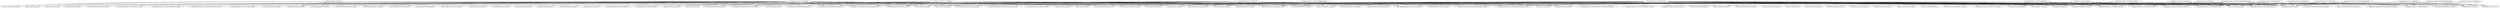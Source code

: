 digraph "classes" {
    // Path: java_projects/cleaned_final_projects/commons-csv/target/classes
   "org.apache.commons.csv.CSVFormat"                 -> "java.io.BufferedWriter (java.base)";
   "org.apache.commons.csv.CSVFormat"                 -> "java.io.File (java.base)";
   "org.apache.commons.csv.CSVFormat"                 -> "java.io.FileOutputStream (java.base)";
   "org.apache.commons.csv.CSVFormat"                 -> "java.io.IOException (java.base)";
   "org.apache.commons.csv.CSVFormat"                 -> "java.io.OutputStream (java.base)";
   "org.apache.commons.csv.CSVFormat"                 -> "java.io.OutputStreamWriter (java.base)";
   "org.apache.commons.csv.CSVFormat"                 -> "java.io.PrintStream (java.base)";
   "org.apache.commons.csv.CSVFormat"                 -> "java.io.Reader (java.base)";
   "org.apache.commons.csv.CSVFormat"                 -> "java.io.Serializable (java.base)";
   "org.apache.commons.csv.CSVFormat"                 -> "java.io.StringWriter (java.base)";
   "org.apache.commons.csv.CSVFormat"                 -> "java.io.Writer (java.base)";
   "org.apache.commons.csv.CSVFormat"                 -> "java.lang.Appendable (java.base)";
   "org.apache.commons.csv.CSVFormat"                 -> "java.lang.Boolean (java.base)";
   "org.apache.commons.csv.CSVFormat"                 -> "java.lang.CharSequence (java.base)";
   "org.apache.commons.csv.CSVFormat"                 -> "java.lang.Character (java.base)";
   "org.apache.commons.csv.CSVFormat"                 -> "java.lang.Class (java.base)";
   "org.apache.commons.csv.CSVFormat"                 -> "java.lang.Deprecated (java.base)";
   "org.apache.commons.csv.CSVFormat"                 -> "java.lang.IllegalArgumentException (java.base)";
   "org.apache.commons.csv.CSVFormat"                 -> "java.lang.IllegalStateException (java.base)";
   "org.apache.commons.csv.CSVFormat"                 -> "java.lang.Number (java.base)";
   "org.apache.commons.csv.CSVFormat"                 -> "java.lang.Object (java.base)";
   "org.apache.commons.csv.CSVFormat"                 -> "java.lang.SafeVarargs (java.base)";
   "org.apache.commons.csv.CSVFormat"                 -> "java.lang.String (java.base)";
   "org.apache.commons.csv.CSVFormat"                 -> "java.lang.StringBuilder (java.base)";
   "org.apache.commons.csv.CSVFormat"                 -> "java.lang.System (java.base)";
   "org.apache.commons.csv.CSVFormat"                 -> "java.lang.Throwable (java.base)";
   "org.apache.commons.csv.CSVFormat"                 -> "java.lang.invoke.CallSite (java.base)";
   "org.apache.commons.csv.CSVFormat"                 -> "java.lang.invoke.LambdaMetafactory (java.base)";
   "org.apache.commons.csv.CSVFormat"                 -> "java.lang.invoke.MethodHandle (java.base)";
   "org.apache.commons.csv.CSVFormat"                 -> "java.lang.invoke.MethodHandles (java.base)";
   "org.apache.commons.csv.CSVFormat"                 -> "java.lang.invoke.MethodHandles$Lookup (java.base)";
   "org.apache.commons.csv.CSVFormat"                 -> "java.lang.invoke.MethodType (java.base)";
   "org.apache.commons.csv.CSVFormat"                 -> "java.nio.charset.Charset (java.base)";
   "org.apache.commons.csv.CSVFormat"                 -> "java.nio.file.Files (java.base)";
   "org.apache.commons.csv.CSVFormat"                 -> "java.nio.file.OpenOption (java.base)";
   "org.apache.commons.csv.CSVFormat"                 -> "java.nio.file.Path (java.base)";
   "org.apache.commons.csv.CSVFormat"                 -> "java.util.Arrays (java.base)";
   "org.apache.commons.csv.CSVFormat"                 -> "java.util.HashSet (java.base)";
   "org.apache.commons.csv.CSVFormat"                 -> "java.util.Objects (java.base)";
   "org.apache.commons.csv.CSVFormat"                 -> "java.util.Set (java.base)";
   "org.apache.commons.csv.CSVFormat"                 -> "java.util.function.IntFunction (java.base)";
   "org.apache.commons.csv.CSVFormat"                 -> "org.apache.commons.csv.CSVFormat$1 (classes)";
   "org.apache.commons.csv.CSVFormat"                 -> "org.apache.commons.csv.CSVFormat$Builder (classes)";
   "org.apache.commons.csv.CSVFormat"                 -> "org.apache.commons.csv.CSVFormat$Predefined (classes)";
   "org.apache.commons.csv.CSVFormat"                 -> "org.apache.commons.csv.CSVParser (classes)";
   "org.apache.commons.csv.CSVFormat"                 -> "org.apache.commons.csv.CSVPrinter (classes)";
   "org.apache.commons.csv.CSVFormat"                 -> "org.apache.commons.csv.Constants (classes)";
   "org.apache.commons.csv.CSVFormat"                 -> "org.apache.commons.csv.DuplicateHeaderMode (classes)";
   "org.apache.commons.csv.CSVFormat"                 -> "org.apache.commons.csv.ExtendedBufferedReader (classes)";
   "org.apache.commons.csv.CSVFormat"                 -> "org.apache.commons.csv.IOUtils (classes)";
   "org.apache.commons.csv.CSVFormat"                 -> "org.apache.commons.csv.QuoteMode (classes)";
   "org.apache.commons.csv.CSVFormat$1"               -> "java.lang.NoSuchFieldError (java.base)";
   "org.apache.commons.csv.CSVFormat$1"               -> "java.lang.Object (java.base)";
   "org.apache.commons.csv.CSVFormat$1"               -> "org.apache.commons.csv.CSVFormat (classes)";
   "org.apache.commons.csv.CSVFormat$1"               -> "org.apache.commons.csv.QuoteMode (classes)";
   "org.apache.commons.csv.CSVFormat$Builder"         -> "java.lang.Character (java.base)";
   "org.apache.commons.csv.CSVFormat$Builder"         -> "java.lang.Deprecated (java.base)";
   "org.apache.commons.csv.CSVFormat$Builder"         -> "java.lang.IllegalArgumentException (java.base)";
   "org.apache.commons.csv.CSVFormat$Builder"         -> "java.lang.Object (java.base)";
   "org.apache.commons.csv.CSVFormat$Builder"         -> "java.lang.String (java.base)";
   "org.apache.commons.csv.CSVFormat$Builder"         -> "java.lang.StringBuilder (java.base)";
   "org.apache.commons.csv.CSVFormat$Builder"         -> "java.util.Objects (java.base)";
   "org.apache.commons.csv.CSVFormat$Builder"         -> "org.apache.commons.csv.CSVFormat (classes)";
   "org.apache.commons.csv.CSVFormat$Builder"         -> "org.apache.commons.csv.DuplicateHeaderMode (classes)";
   "org.apache.commons.csv.CSVFormat$Builder"         -> "org.apache.commons.csv.QuoteMode (classes)";
   "org.apache.commons.csv.CSVFormat$Predefined"      -> "java.lang.Class (java.base)";
   "org.apache.commons.csv.CSVFormat$Predefined"      -> "java.lang.Enum (java.base)";
   "org.apache.commons.csv.CSVFormat$Predefined"      -> "java.lang.Object (java.base)";
   "org.apache.commons.csv.CSVFormat$Predefined"      -> "java.lang.String (java.base)";
   "org.apache.commons.csv.CSVFormat$Predefined"      -> "org.apache.commons.csv.CSVFormat (classes)";
   "org.apache.commons.csv.CSVParser"                 -> "java.io.Closeable (java.base)";
   "org.apache.commons.csv.CSVParser"                 -> "java.io.File (java.base)";
   "org.apache.commons.csv.CSVParser"                 -> "java.io.IOException (java.base)";
   "org.apache.commons.csv.CSVParser"                 -> "java.io.InputStream (java.base)";
   "org.apache.commons.csv.CSVParser"                 -> "java.io.InputStreamReader (java.base)";
   "org.apache.commons.csv.CSVParser"                 -> "java.io.Reader (java.base)";
   "org.apache.commons.csv.CSVParser"                 -> "java.io.StringReader (java.base)";
   "org.apache.commons.csv.CSVParser"                 -> "java.lang.CharSequence (java.base)";
   "org.apache.commons.csv.CSVParser"                 -> "java.lang.IllegalArgumentException (java.base)";
   "org.apache.commons.csv.CSVParser"                 -> "java.lang.IllegalStateException (java.base)";
   "org.apache.commons.csv.CSVParser"                 -> "java.lang.Integer (java.base)";
   "org.apache.commons.csv.CSVParser"                 -> "java.lang.Iterable (java.base)";
   "org.apache.commons.csv.CSVParser"                 -> "java.lang.Object (java.base)";
   "org.apache.commons.csv.CSVParser"                 -> "java.lang.String (java.base)";
   "org.apache.commons.csv.CSVParser"                 -> "java.lang.StringBuilder (java.base)";
   "org.apache.commons.csv.CSVParser"                 -> "java.net.URL (java.base)";
   "org.apache.commons.csv.CSVParser"                 -> "java.nio.charset.Charset (java.base)";
   "org.apache.commons.csv.CSVParser"                 -> "java.nio.file.Files (java.base)";
   "org.apache.commons.csv.CSVParser"                 -> "java.nio.file.OpenOption (java.base)";
   "org.apache.commons.csv.CSVParser"                 -> "java.nio.file.Path (java.base)";
   "org.apache.commons.csv.CSVParser"                 -> "java.util.ArrayList (java.base)";
   "org.apache.commons.csv.CSVParser"                 -> "java.util.Arrays (java.base)";
   "org.apache.commons.csv.CSVParser"                 -> "java.util.Collections (java.base)";
   "org.apache.commons.csv.CSVParser"                 -> "java.util.Comparator (java.base)";
   "org.apache.commons.csv.CSVParser"                 -> "java.util.Iterator (java.base)";
   "org.apache.commons.csv.CSVParser"                 -> "java.util.LinkedHashMap (java.base)";
   "org.apache.commons.csv.CSVParser"                 -> "java.util.List (java.base)";
   "org.apache.commons.csv.CSVParser"                 -> "java.util.Map (java.base)";
   "org.apache.commons.csv.CSVParser"                 -> "java.util.Objects (java.base)";
   "org.apache.commons.csv.CSVParser"                 -> "java.util.Spliterator (java.base)";
   "org.apache.commons.csv.CSVParser"                 -> "java.util.Spliterators (java.base)";
   "org.apache.commons.csv.CSVParser"                 -> "java.util.TreeMap (java.base)";
   "org.apache.commons.csv.CSVParser"                 -> "java.util.stream.Collector (java.base)";
   "org.apache.commons.csv.CSVParser"                 -> "java.util.stream.Collectors (java.base)";
   "org.apache.commons.csv.CSVParser"                 -> "java.util.stream.Stream (java.base)";
   "org.apache.commons.csv.CSVParser"                 -> "java.util.stream.StreamSupport (java.base)";
   "org.apache.commons.csv.CSVParser"                 -> "org.apache.commons.csv.CSVFormat (classes)";
   "org.apache.commons.csv.CSVParser"                 -> "org.apache.commons.csv.CSVParser$1 (classes)";
   "org.apache.commons.csv.CSVParser"                 -> "org.apache.commons.csv.CSVParser$CSVRecordIterator (classes)";
   "org.apache.commons.csv.CSVParser"                 -> "org.apache.commons.csv.CSVParser$Headers (classes)";
   "org.apache.commons.csv.CSVParser"                 -> "org.apache.commons.csv.CSVRecord (classes)";
   "org.apache.commons.csv.CSVParser"                 -> "org.apache.commons.csv.Constants (classes)";
   "org.apache.commons.csv.CSVParser"                 -> "org.apache.commons.csv.DuplicateHeaderMode (classes)";
   "org.apache.commons.csv.CSVParser"                 -> "org.apache.commons.csv.ExtendedBufferedReader (classes)";
   "org.apache.commons.csv.CSVParser"                 -> "org.apache.commons.csv.Lexer (classes)";
   "org.apache.commons.csv.CSVParser"                 -> "org.apache.commons.csv.QuoteMode (classes)";
   "org.apache.commons.csv.CSVParser"                 -> "org.apache.commons.csv.Token (classes)";
   "org.apache.commons.csv.CSVParser"                 -> "org.apache.commons.csv.Token$Type (classes)";
   "org.apache.commons.csv.CSVParser$1"               -> "java.lang.NoSuchFieldError (java.base)";
   "org.apache.commons.csv.CSVParser$1"               -> "java.lang.Object (java.base)";
   "org.apache.commons.csv.CSVParser$1"               -> "org.apache.commons.csv.CSVParser (classes)";
   "org.apache.commons.csv.CSVParser$1"               -> "org.apache.commons.csv.Token (classes)";
   "org.apache.commons.csv.CSVParser$1"               -> "org.apache.commons.csv.Token$Type (classes)";
   "org.apache.commons.csv.CSVParser$CSVRecordIterator" -> "java.io.IOException (java.base)";
   "org.apache.commons.csv.CSVParser$CSVRecordIterator" -> "java.io.UncheckedIOException (java.base)";
   "org.apache.commons.csv.CSVParser$CSVRecordIterator" -> "java.lang.Class (java.base)";
   "org.apache.commons.csv.CSVParser$CSVRecordIterator" -> "java.lang.Object (java.base)";
   "org.apache.commons.csv.CSVParser$CSVRecordIterator" -> "java.lang.String (java.base)";
   "org.apache.commons.csv.CSVParser$CSVRecordIterator" -> "java.lang.StringBuilder (java.base)";
   "org.apache.commons.csv.CSVParser$CSVRecordIterator" -> "java.lang.UnsupportedOperationException (java.base)";
   "org.apache.commons.csv.CSVParser$CSVRecordIterator" -> "java.util.Iterator (java.base)";
   "org.apache.commons.csv.CSVParser$CSVRecordIterator" -> "java.util.NoSuchElementException (java.base)";
   "org.apache.commons.csv.CSVParser$CSVRecordIterator" -> "org.apache.commons.csv.CSVParser (classes)";
   "org.apache.commons.csv.CSVParser$CSVRecordIterator" -> "org.apache.commons.csv.CSVRecord (classes)";
   "org.apache.commons.csv.CSVParser$Headers"         -> "java.lang.Integer (java.base)";
   "org.apache.commons.csv.CSVParser$Headers"         -> "java.lang.Object (java.base)";
   "org.apache.commons.csv.CSVParser$Headers"         -> "java.lang.String (java.base)";
   "org.apache.commons.csv.CSVParser$Headers"         -> "java.util.List (java.base)";
   "org.apache.commons.csv.CSVParser$Headers"         -> "java.util.Map (java.base)";
   "org.apache.commons.csv.CSVParser$Headers"         -> "org.apache.commons.csv.CSVParser (classes)";
   "org.apache.commons.csv.CSVPrinter"                -> "java.io.Closeable (java.base)";
   "org.apache.commons.csv.CSVPrinter"                -> "java.io.Flushable (java.base)";
   "org.apache.commons.csv.CSVPrinter"                -> "java.io.IOException (java.base)";
   "org.apache.commons.csv.CSVPrinter"                -> "java.lang.Appendable (java.base)";
   "org.apache.commons.csv.CSVPrinter"                -> "java.lang.Character (java.base)";
   "org.apache.commons.csv.CSVPrinter"                -> "java.lang.Iterable (java.base)";
   "org.apache.commons.csv.CSVPrinter"                -> "java.lang.Object (java.base)";
   "org.apache.commons.csv.CSVPrinter"                -> "java.lang.RuntimeException (java.base)";
   "org.apache.commons.csv.CSVPrinter"                -> "java.lang.String (java.base)";
   "org.apache.commons.csv.CSVPrinter"                -> "java.lang.Throwable (java.base)";
   "org.apache.commons.csv.CSVPrinter"                -> "java.lang.invoke.CallSite (java.base)";
   "org.apache.commons.csv.CSVPrinter"                -> "java.lang.invoke.LambdaMetafactory (java.base)";
   "org.apache.commons.csv.CSVPrinter"                -> "java.lang.invoke.MethodHandle (java.base)";
   "org.apache.commons.csv.CSVPrinter"                -> "java.lang.invoke.MethodHandles (java.base)";
   "org.apache.commons.csv.CSVPrinter"                -> "java.lang.invoke.MethodHandles$Lookup (java.base)";
   "org.apache.commons.csv.CSVPrinter"                -> "java.lang.invoke.MethodType (java.base)";
   "org.apache.commons.csv.CSVPrinter"                -> "java.util.Arrays (java.base)";
   "org.apache.commons.csv.CSVPrinter"                -> "java.util.Iterator (java.base)";
   "org.apache.commons.csv.CSVPrinter"                -> "java.util.List (java.base)";
   "org.apache.commons.csv.CSVPrinter"                -> "java.util.Objects (java.base)";
   "org.apache.commons.csv.CSVPrinter"                -> "java.util.function.Consumer (java.base)";
   "org.apache.commons.csv.CSVPrinter"                -> "java.util.stream.Stream (java.base)";
   "org.apache.commons.csv.CSVPrinter"                -> "org.apache.commons.csv.CSVFormat (classes)";
   "org.apache.commons.csv.CSVPrinter"                -> "org.apache.commons.csv.Constants (classes)";
   "org.apache.commons.csv.CSVPrinter"                -> "org.apache.commons.csv.IOUtils (classes)";
   "org.apache.commons.csv.CSVRecord"                 -> "java.io.Serializable (java.base)";
   "org.apache.commons.csv.CSVRecord"                 -> "java.lang.ArrayIndexOutOfBoundsException (java.base)";
   "org.apache.commons.csv.CSVRecord"                 -> "java.lang.Enum (java.base)";
   "org.apache.commons.csv.CSVRecord"                 -> "java.lang.IllegalArgumentException (java.base)";
   "org.apache.commons.csv.CSVRecord"                 -> "java.lang.IllegalStateException (java.base)";
   "org.apache.commons.csv.CSVRecord"                 -> "java.lang.Integer (java.base)";
   "org.apache.commons.csv.CSVRecord"                 -> "java.lang.Iterable (java.base)";
   "org.apache.commons.csv.CSVRecord"                 -> "java.lang.Object (java.base)";
   "org.apache.commons.csv.CSVRecord"                 -> "java.lang.String (java.base)";
   "org.apache.commons.csv.CSVRecord"                 -> "java.lang.StringBuilder (java.base)";
   "org.apache.commons.csv.CSVRecord"                 -> "java.lang.invoke.CallSite (java.base)";
   "org.apache.commons.csv.CSVRecord"                 -> "java.lang.invoke.LambdaMetafactory (java.base)";
   "org.apache.commons.csv.CSVRecord"                 -> "java.lang.invoke.MethodHandle (java.base)";
   "org.apache.commons.csv.CSVRecord"                 -> "java.lang.invoke.MethodHandles (java.base)";
   "org.apache.commons.csv.CSVRecord"                 -> "java.lang.invoke.MethodHandles$Lookup (java.base)";
   "org.apache.commons.csv.CSVRecord"                 -> "java.lang.invoke.MethodType (java.base)";
   "org.apache.commons.csv.CSVRecord"                 -> "java.util.Arrays (java.base)";
   "org.apache.commons.csv.CSVRecord"                 -> "java.util.Iterator (java.base)";
   "org.apache.commons.csv.CSVRecord"                 -> "java.util.LinkedHashMap (java.base)";
   "org.apache.commons.csv.CSVRecord"                 -> "java.util.List (java.base)";
   "org.apache.commons.csv.CSVRecord"                 -> "java.util.Map (java.base)";
   "org.apache.commons.csv.CSVRecord"                 -> "java.util.Set (java.base)";
   "org.apache.commons.csv.CSVRecord"                 -> "java.util.function.BiConsumer (java.base)";
   "org.apache.commons.csv.CSVRecord"                 -> "java.util.stream.Collector (java.base)";
   "org.apache.commons.csv.CSVRecord"                 -> "java.util.stream.Collectors (java.base)";
   "org.apache.commons.csv.CSVRecord"                 -> "java.util.stream.Stream (java.base)";
   "org.apache.commons.csv.CSVRecord"                 -> "org.apache.commons.csv.CSVParser (classes)";
   "org.apache.commons.csv.CSVRecord"                 -> "org.apache.commons.csv.Constants (classes)";
   "org.apache.commons.csv.Constants"                 -> "java.lang.Character (java.base)";
   "org.apache.commons.csv.Constants"                 -> "java.lang.Object (java.base)";
   "org.apache.commons.csv.Constants"                 -> "java.lang.String (java.base)";
   "org.apache.commons.csv.DuplicateHeaderMode"       -> "java.lang.Class (java.base)";
   "org.apache.commons.csv.DuplicateHeaderMode"       -> "java.lang.Enum (java.base)";
   "org.apache.commons.csv.DuplicateHeaderMode"       -> "java.lang.Object (java.base)";
   "org.apache.commons.csv.DuplicateHeaderMode"       -> "java.lang.String (java.base)";
   "org.apache.commons.csv.ExtendedBufferedReader"    -> "java.io.BufferedReader (java.base)";
   "org.apache.commons.csv.ExtendedBufferedReader"    -> "java.io.IOException (java.base)";
   "org.apache.commons.csv.ExtendedBufferedReader"    -> "java.io.Reader (java.base)";
   "org.apache.commons.csv.ExtendedBufferedReader"    -> "java.lang.String (java.base)";
   "org.apache.commons.csv.ExtendedBufferedReader"    -> "java.lang.StringBuilder (java.base)";
   "org.apache.commons.csv.ExtendedBufferedReader"    -> "org.apache.commons.csv.Constants (classes)";
   "org.apache.commons.csv.IOUtils"                   -> "java.io.IOException (java.base)";
   "org.apache.commons.csv.IOUtils"                   -> "java.io.Reader (java.base)";
   "org.apache.commons.csv.IOUtils"                   -> "java.io.Writer (java.base)";
   "org.apache.commons.csv.IOUtils"                   -> "java.lang.Appendable (java.base)";
   "org.apache.commons.csv.IOUtils"                   -> "java.lang.CharSequence (java.base)";
   "org.apache.commons.csv.IOUtils"                   -> "java.lang.Object (java.base)";
   "org.apache.commons.csv.IOUtils"                   -> "java.lang.RuntimeException (java.base)";
   "org.apache.commons.csv.IOUtils"                   -> "java.lang.Throwable (java.base)";
   "org.apache.commons.csv.IOUtils"                   -> "java.nio.Buffer (java.base)";
   "org.apache.commons.csv.IOUtils"                   -> "java.nio.CharBuffer (java.base)";
   "org.apache.commons.csv.Lexer"                     -> "java.io.Closeable (java.base)";
   "org.apache.commons.csv.Lexer"                     -> "java.io.IOException (java.base)";
   "org.apache.commons.csv.Lexer"                     -> "java.lang.Character (java.base)";
   "org.apache.commons.csv.Lexer"                     -> "java.lang.Object (java.base)";
   "org.apache.commons.csv.Lexer"                     -> "java.lang.String (java.base)";
   "org.apache.commons.csv.Lexer"                     -> "java.lang.StringBuilder (java.base)";
   "org.apache.commons.csv.Lexer"                     -> "org.apache.commons.csv.CSVFormat (classes)";
   "org.apache.commons.csv.Lexer"                     -> "org.apache.commons.csv.Constants (classes)";
   "org.apache.commons.csv.Lexer"                     -> "org.apache.commons.csv.ExtendedBufferedReader (classes)";
   "org.apache.commons.csv.Lexer"                     -> "org.apache.commons.csv.Token (classes)";
   "org.apache.commons.csv.Lexer"                     -> "org.apache.commons.csv.Token$Type (classes)";
   "org.apache.commons.csv.QuoteMode"                 -> "java.lang.Class (java.base)";
   "org.apache.commons.csv.QuoteMode"                 -> "java.lang.Enum (java.base)";
   "org.apache.commons.csv.QuoteMode"                 -> "java.lang.Object (java.base)";
   "org.apache.commons.csv.QuoteMode"                 -> "java.lang.String (java.base)";
   "org.apache.commons.csv.Token"                     -> "java.lang.Object (java.base)";
   "org.apache.commons.csv.Token"                     -> "java.lang.String (java.base)";
   "org.apache.commons.csv.Token"                     -> "java.lang.StringBuilder (java.base)";
   "org.apache.commons.csv.Token"                     -> "org.apache.commons.csv.Token$Type (classes)";
   "org.apache.commons.csv.Token$Type"                -> "java.lang.Class (java.base)";
   "org.apache.commons.csv.Token$Type"                -> "java.lang.Enum (java.base)";
   "org.apache.commons.csv.Token$Type"                -> "java.lang.Object (java.base)";
   "org.apache.commons.csv.Token$Type"                -> "java.lang.String (java.base)";
   "org.apache.commons.csv.Token$Type"                -> "org.apache.commons.csv.Token (classes)";
   "org.apache.commons.csv.package-info"              -> "java.lang.Object (java.base)";
}
